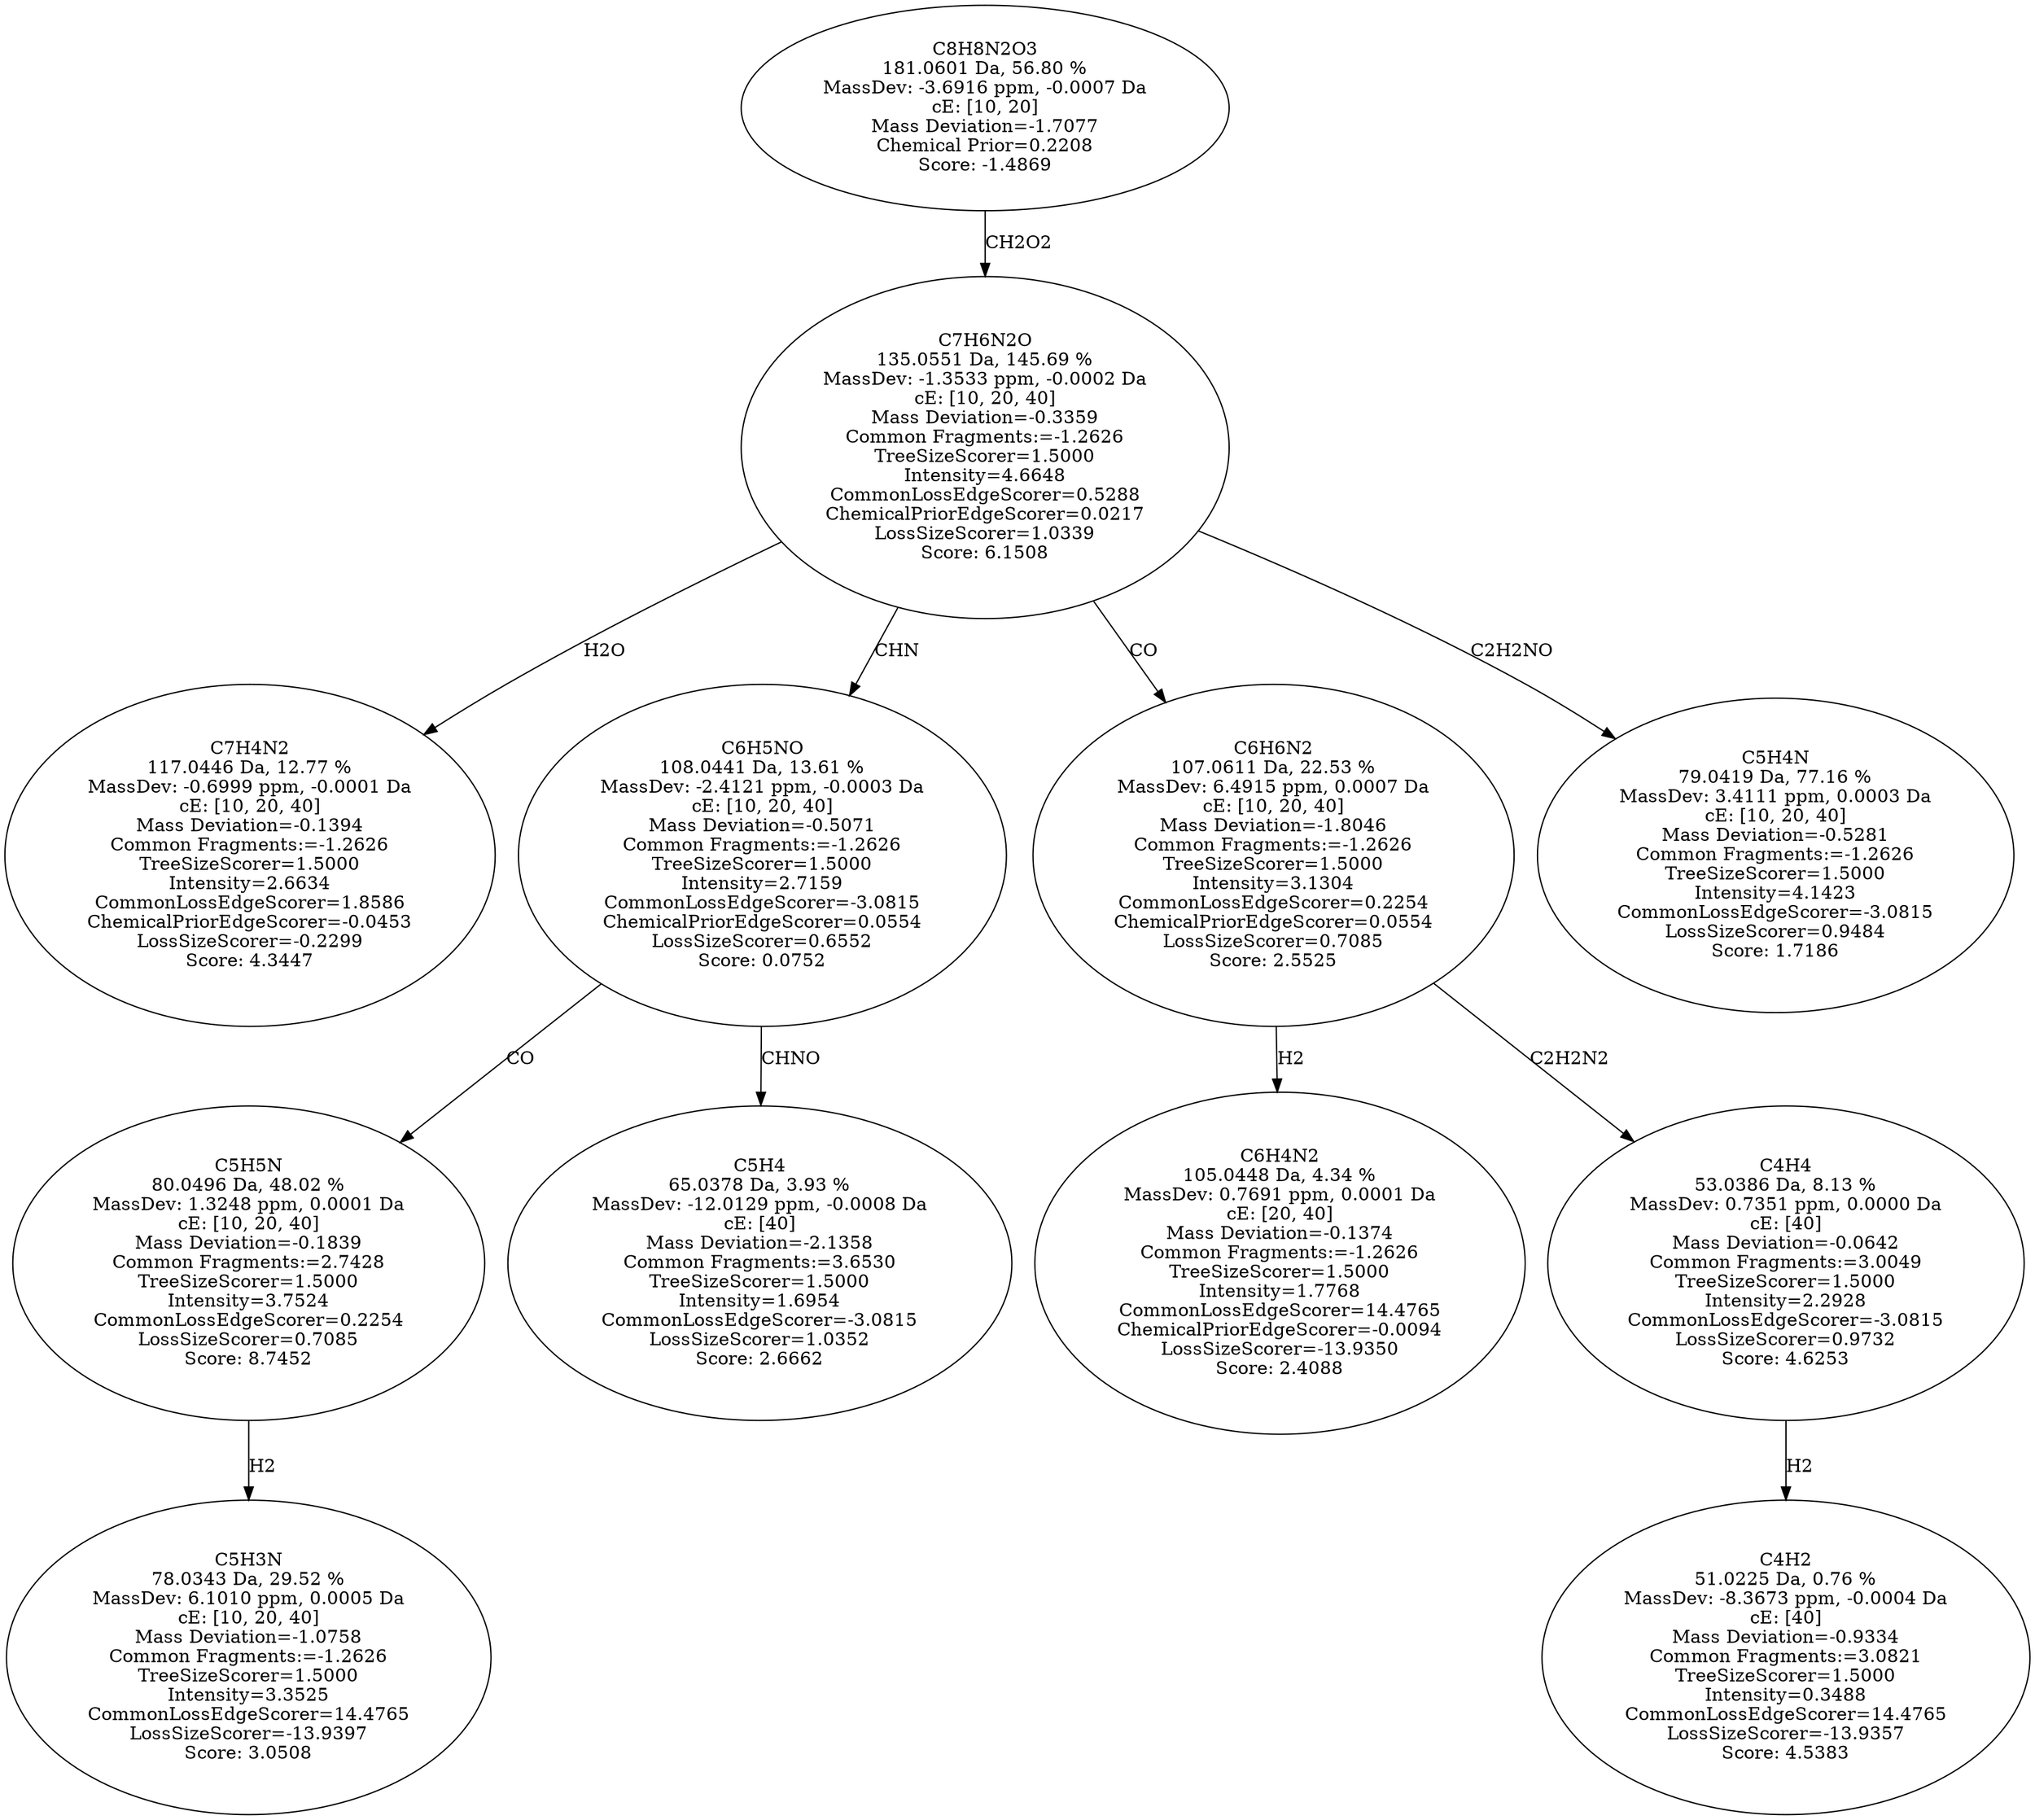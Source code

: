 strict digraph {
v1 [label="C7H4N2\n117.0446 Da, 12.77 %\nMassDev: -0.6999 ppm, -0.0001 Da\ncE: [10, 20, 40]\nMass Deviation=-0.1394\nCommon Fragments:=-1.2626\nTreeSizeScorer=1.5000\nIntensity=2.6634\nCommonLossEdgeScorer=1.8586\nChemicalPriorEdgeScorer=-0.0453\nLossSizeScorer=-0.2299\nScore: 4.3447"];
v2 [label="C5H3N\n78.0343 Da, 29.52 %\nMassDev: 6.1010 ppm, 0.0005 Da\ncE: [10, 20, 40]\nMass Deviation=-1.0758\nCommon Fragments:=-1.2626\nTreeSizeScorer=1.5000\nIntensity=3.3525\nCommonLossEdgeScorer=14.4765\nLossSizeScorer=-13.9397\nScore: 3.0508"];
v3 [label="C5H5N\n80.0496 Da, 48.02 %\nMassDev: 1.3248 ppm, 0.0001 Da\ncE: [10, 20, 40]\nMass Deviation=-0.1839\nCommon Fragments:=2.7428\nTreeSizeScorer=1.5000\nIntensity=3.7524\nCommonLossEdgeScorer=0.2254\nLossSizeScorer=0.7085\nScore: 8.7452"];
v4 [label="C5H4\n65.0378 Da, 3.93 %\nMassDev: -12.0129 ppm, -0.0008 Da\ncE: [40]\nMass Deviation=-2.1358\nCommon Fragments:=3.6530\nTreeSizeScorer=1.5000\nIntensity=1.6954\nCommonLossEdgeScorer=-3.0815\nLossSizeScorer=1.0352\nScore: 2.6662"];
v5 [label="C6H5NO\n108.0441 Da, 13.61 %\nMassDev: -2.4121 ppm, -0.0003 Da\ncE: [10, 20, 40]\nMass Deviation=-0.5071\nCommon Fragments:=-1.2626\nTreeSizeScorer=1.5000\nIntensity=2.7159\nCommonLossEdgeScorer=-3.0815\nChemicalPriorEdgeScorer=0.0554\nLossSizeScorer=0.6552\nScore: 0.0752"];
v6 [label="C6H4N2\n105.0448 Da, 4.34 %\nMassDev: 0.7691 ppm, 0.0001 Da\ncE: [20, 40]\nMass Deviation=-0.1374\nCommon Fragments:=-1.2626\nTreeSizeScorer=1.5000\nIntensity=1.7768\nCommonLossEdgeScorer=14.4765\nChemicalPriorEdgeScorer=-0.0094\nLossSizeScorer=-13.9350\nScore: 2.4088"];
v7 [label="C4H2\n51.0225 Da, 0.76 %\nMassDev: -8.3673 ppm, -0.0004 Da\ncE: [40]\nMass Deviation=-0.9334\nCommon Fragments:=3.0821\nTreeSizeScorer=1.5000\nIntensity=0.3488\nCommonLossEdgeScorer=14.4765\nLossSizeScorer=-13.9357\nScore: 4.5383"];
v8 [label="C4H4\n53.0386 Da, 8.13 %\nMassDev: 0.7351 ppm, 0.0000 Da\ncE: [40]\nMass Deviation=-0.0642\nCommon Fragments:=3.0049\nTreeSizeScorer=1.5000\nIntensity=2.2928\nCommonLossEdgeScorer=-3.0815\nLossSizeScorer=0.9732\nScore: 4.6253"];
v9 [label="C6H6N2\n107.0611 Da, 22.53 %\nMassDev: 6.4915 ppm, 0.0007 Da\ncE: [10, 20, 40]\nMass Deviation=-1.8046\nCommon Fragments:=-1.2626\nTreeSizeScorer=1.5000\nIntensity=3.1304\nCommonLossEdgeScorer=0.2254\nChemicalPriorEdgeScorer=0.0554\nLossSizeScorer=0.7085\nScore: 2.5525"];
v10 [label="C5H4N\n79.0419 Da, 77.16 %\nMassDev: 3.4111 ppm, 0.0003 Da\ncE: [10, 20, 40]\nMass Deviation=-0.5281\nCommon Fragments:=-1.2626\nTreeSizeScorer=1.5000\nIntensity=4.1423\nCommonLossEdgeScorer=-3.0815\nLossSizeScorer=0.9484\nScore: 1.7186"];
v11 [label="C7H6N2O\n135.0551 Da, 145.69 %\nMassDev: -1.3533 ppm, -0.0002 Da\ncE: [10, 20, 40]\nMass Deviation=-0.3359\nCommon Fragments:=-1.2626\nTreeSizeScorer=1.5000\nIntensity=4.6648\nCommonLossEdgeScorer=0.5288\nChemicalPriorEdgeScorer=0.0217\nLossSizeScorer=1.0339\nScore: 6.1508"];
v12 [label="C8H8N2O3\n181.0601 Da, 56.80 %\nMassDev: -3.6916 ppm, -0.0007 Da\ncE: [10, 20]\nMass Deviation=-1.7077\nChemical Prior=0.2208\nScore: -1.4869"];
v11 -> v1 [label="H2O"];
v3 -> v2 [label="H2"];
v5 -> v3 [label="CO"];
v5 -> v4 [label="CHNO"];
v11 -> v5 [label="CHN"];
v9 -> v6 [label="H2"];
v8 -> v7 [label="H2"];
v9 -> v8 [label="C2H2N2"];
v11 -> v9 [label="CO"];
v11 -> v10 [label="C2H2NO"];
v12 -> v11 [label="CH2O2"];
}